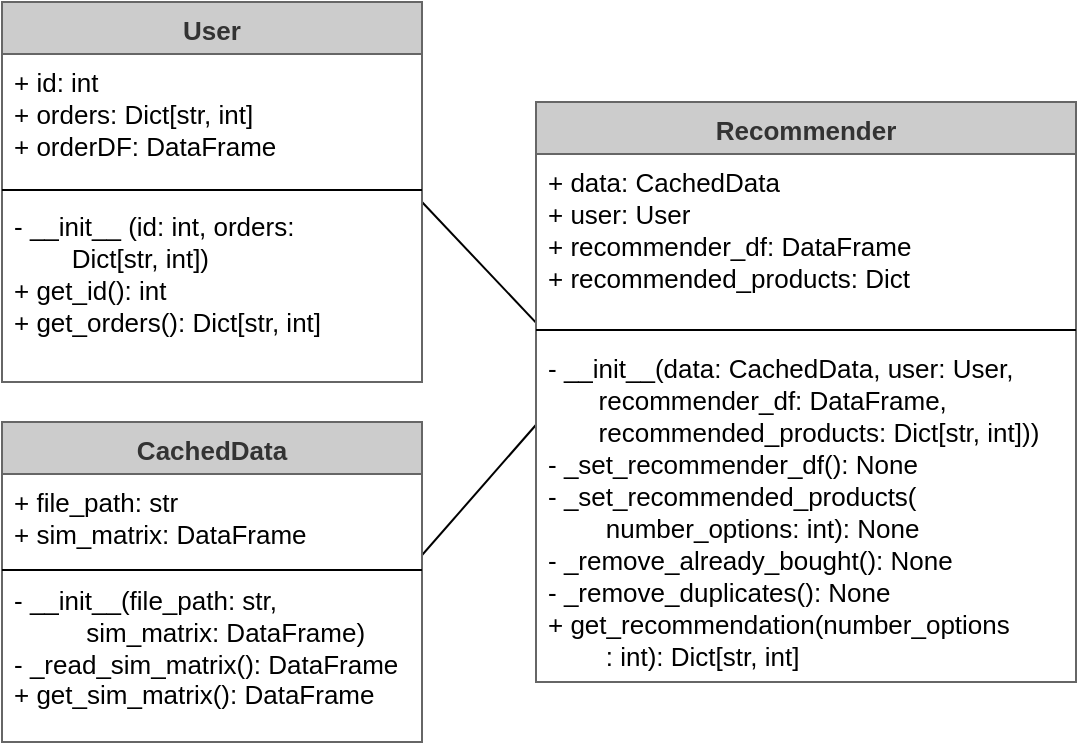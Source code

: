 <mxfile version="14.1.1" type="github">
  <diagram id="C5RBs43oDa-KdzZeNtuy" name="Page-1">
    <mxGraphModel dx="946" dy="532" grid="0" gridSize="10" guides="1" tooltips="1" connect="1" arrows="1" fold="1" page="1" pageScale="1" pageWidth="827" pageHeight="1169" math="0" shadow="0">
      <root>
        <mxCell id="WIyWlLk6GJQsqaUBKTNV-0" />
        <mxCell id="WIyWlLk6GJQsqaUBKTNV-1" parent="WIyWlLk6GJQsqaUBKTNV-0" />
        <mxCell id="FY6bye2SpyNX19oZSb27-12" value="" style="endArrow=none;html=1;fontSize=13;entryX=0.013;entryY=-0.023;entryDx=0;entryDy=0;entryPerimeter=0;" parent="WIyWlLk6GJQsqaUBKTNV-1" target="zkfFHV4jXpPFQw0GAbJ--24" edge="1">
          <mxGeometry width="50" height="50" relative="1" as="geometry">
            <mxPoint x="423" y="230" as="sourcePoint" />
            <mxPoint x="473" y="180" as="targetPoint" />
          </mxGeometry>
        </mxCell>
        <mxCell id="FY6bye2SpyNX19oZSb27-10" value="" style="endArrow=none;html=1;fontSize=13;" parent="WIyWlLk6GJQsqaUBKTNV-1" edge="1">
          <mxGeometry width="50" height="50" relative="1" as="geometry">
            <mxPoint x="420" y="410" as="sourcePoint" />
            <mxPoint x="490" y="330" as="targetPoint" />
          </mxGeometry>
        </mxCell>
        <mxCell id="zkfFHV4jXpPFQw0GAbJ--0" value="User" style="swimlane;fontStyle=1;align=center;verticalAlign=top;childLayout=stackLayout;horizontal=1;startSize=26;horizontalStack=0;resizeParent=1;resizeLast=0;collapsible=1;marginBottom=0;shadow=0;strokeWidth=1;strokeColor=#666666;fontColor=#333333;fontSize=13;fillColor=#CCCCCC;swimlaneFillColor=#ffffff;" parent="WIyWlLk6GJQsqaUBKTNV-1" vertex="1">
          <mxGeometry x="213" y="130" width="210" height="190" as="geometry">
            <mxRectangle x="213" y="130" width="160" height="26" as="alternateBounds" />
          </mxGeometry>
        </mxCell>
        <mxCell id="zkfFHV4jXpPFQw0GAbJ--1" value="+ id: int&#xa;+ orders: Dict[str, int]&#xa;+ orderDF: DataFrame" style="text;align=left;verticalAlign=top;spacingLeft=4;spacingRight=4;overflow=hidden;rotatable=0;points=[[0,0.5],[1,0.5]];portConstraint=eastwest;fontSize=13;" parent="zkfFHV4jXpPFQw0GAbJ--0" vertex="1">
          <mxGeometry y="26" width="210" height="64" as="geometry" />
        </mxCell>
        <mxCell id="zkfFHV4jXpPFQw0GAbJ--4" value="" style="line;html=1;strokeWidth=1;align=left;verticalAlign=middle;spacingTop=-1;spacingLeft=3;spacingRight=3;rotatable=0;labelPosition=right;points=[];portConstraint=eastwest;fontSize=13;" parent="zkfFHV4jXpPFQw0GAbJ--0" vertex="1">
          <mxGeometry y="90" width="210" height="8" as="geometry" />
        </mxCell>
        <mxCell id="zkfFHV4jXpPFQw0GAbJ--5" value="- __init__ (id: int, orders: &#xa;        Dict[str, int])&#xa;+ get_id(): int&#xa;+ get_orders(): Dict[str, int]" style="text;align=left;verticalAlign=top;spacingLeft=4;spacingRight=4;overflow=hidden;rotatable=0;points=[[0,0.5],[1,0.5]];portConstraint=eastwest;fontSize=13;" parent="zkfFHV4jXpPFQw0GAbJ--0" vertex="1">
          <mxGeometry y="98" width="210" height="78" as="geometry" />
        </mxCell>
        <mxCell id="zkfFHV4jXpPFQw0GAbJ--13" value="CachedData" style="swimlane;fontStyle=1;align=center;verticalAlign=top;childLayout=stackLayout;horizontal=1;startSize=26;horizontalStack=0;resizeParent=1;resizeLast=0;collapsible=1;marginBottom=0;shadow=0;strokeWidth=1;strokeColor=#666666;fontColor=#333333;fontSize=13;fillColor=#CCCCCC;swimlaneFillColor=#ffffff;" parent="WIyWlLk6GJQsqaUBKTNV-1" vertex="1">
          <mxGeometry x="213" y="340" width="210" height="160" as="geometry">
            <mxRectangle x="330" y="360" width="170" height="26" as="alternateBounds" />
          </mxGeometry>
        </mxCell>
        <mxCell id="zkfFHV4jXpPFQw0GAbJ--14" value="+ file_path: str&#xa;+ sim_matrix: DataFrame" style="text;align=left;verticalAlign=top;spacingLeft=4;spacingRight=4;overflow=hidden;rotatable=0;points=[[0,0.5],[1,0.5]];portConstraint=eastwest;fontSize=13;" parent="zkfFHV4jXpPFQw0GAbJ--13" vertex="1">
          <mxGeometry y="26" width="210" height="44" as="geometry" />
        </mxCell>
        <mxCell id="zkfFHV4jXpPFQw0GAbJ--15" value="" style="line;html=1;strokeWidth=1;align=left;verticalAlign=middle;spacingTop=-1;spacingLeft=3;spacingRight=3;rotatable=0;labelPosition=right;points=[];portConstraint=eastwest;fontSize=13;" parent="zkfFHV4jXpPFQw0GAbJ--13" vertex="1">
          <mxGeometry y="70" width="210" height="8" as="geometry" />
        </mxCell>
        <mxCell id="FY6bye2SpyNX19oZSb27-1" value="- __init__(file_path: str, &lt;br style=&quot;font-size: 13px;&quot;&gt;&amp;nbsp; &amp;nbsp; &amp;nbsp; &amp;nbsp; &amp;nbsp; sim_matrix: DataFrame)&lt;br style=&quot;font-size: 13px;&quot;&gt;- _read_sim_matrix(): DataFrame&lt;br style=&quot;font-size: 13px;&quot;&gt;+ get_sim_matrix(): DataFrame" style="text;html=1;align=left;verticalAlign=middle;resizable=0;points=[];autosize=1;spacingLeft=4;fontSize=13;" parent="zkfFHV4jXpPFQw0GAbJ--13" vertex="1">
          <mxGeometry y="78" width="210" height="70" as="geometry" />
        </mxCell>
        <mxCell id="zkfFHV4jXpPFQw0GAbJ--17" value="Recommender" style="swimlane;fontStyle=1;align=center;verticalAlign=top;childLayout=stackLayout;horizontal=1;startSize=26;horizontalStack=0;resizeParent=1;resizeLast=0;collapsible=1;marginBottom=0;shadow=0;strokeWidth=1;strokeColor=#666666;fontColor=#333333;fontSize=13;fillColor=#CCCCCC;swimlaneFillColor=#ffffff;" parent="WIyWlLk6GJQsqaUBKTNV-1" vertex="1">
          <mxGeometry x="480" y="180" width="270" height="290" as="geometry">
            <mxRectangle x="480" y="180" width="160" height="26" as="alternateBounds" />
          </mxGeometry>
        </mxCell>
        <mxCell id="zkfFHV4jXpPFQw0GAbJ--22" value="+ data: CachedData&#xa;+ user: User&#xa;+ recommender_df: DataFrame&#xa;+ recommended_products: Dict" style="text;align=left;verticalAlign=top;spacingLeft=4;spacingRight=4;overflow=hidden;rotatable=0;points=[[0,0.5],[1,0.5]];portConstraint=eastwest;shadow=0;html=0;fontSize=13;" parent="zkfFHV4jXpPFQw0GAbJ--17" vertex="1">
          <mxGeometry y="26" width="270" height="84" as="geometry" />
        </mxCell>
        <mxCell id="zkfFHV4jXpPFQw0GAbJ--23" value="" style="line;html=1;strokeWidth=1;align=left;verticalAlign=middle;spacingTop=-1;spacingLeft=3;spacingRight=3;rotatable=0;labelPosition=right;points=[];portConstraint=eastwest;fontSize=13;" parent="zkfFHV4jXpPFQw0GAbJ--17" vertex="1">
          <mxGeometry y="110" width="270" height="8" as="geometry" />
        </mxCell>
        <mxCell id="zkfFHV4jXpPFQw0GAbJ--24" value="- __init__(data: CachedData, user: User, &#xa;       recommender_df: DataFrame, &#xa;       recommended_products: Dict[str, int]))&#xa;- _set_recommender_df(): None&#xa;- _set_recommended_products(&#xa;        number_options: int): None&#xa;- _remove_already_bought(): None&#xa;- _remove_duplicates(): None&#xa;+ get_recommendation(number_options&#xa;        : int): Dict[str, int]" style="text;align=left;verticalAlign=top;spacingLeft=4;spacingRight=4;overflow=hidden;rotatable=0;points=[[0,0.5],[1,0.5]];portConstraint=eastwest;spacingTop=1;spacing=2;fontSize=13;" parent="zkfFHV4jXpPFQw0GAbJ--17" vertex="1">
          <mxGeometry y="118" width="270" height="172" as="geometry" />
        </mxCell>
      </root>
    </mxGraphModel>
  </diagram>
</mxfile>
